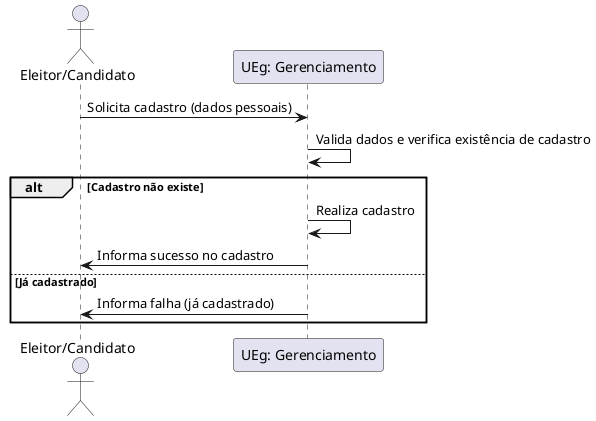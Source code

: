 @startuml
actor "Eleitor/Candidato" as Usuario
participant "UEg: Gerenciamento" as UEg

Usuario -> UEg : Solicita cadastro (dados pessoais)
UEg -> UEg : Valida dados e verifica existência de cadastro
alt Cadastro não existe
    UEg -> UEg : Realiza cadastro
    UEg -> Usuario : Informa sucesso no cadastro
else Já cadastrado
    UEg -> Usuario : Informa falha (já cadastrado)
end
@enduml
